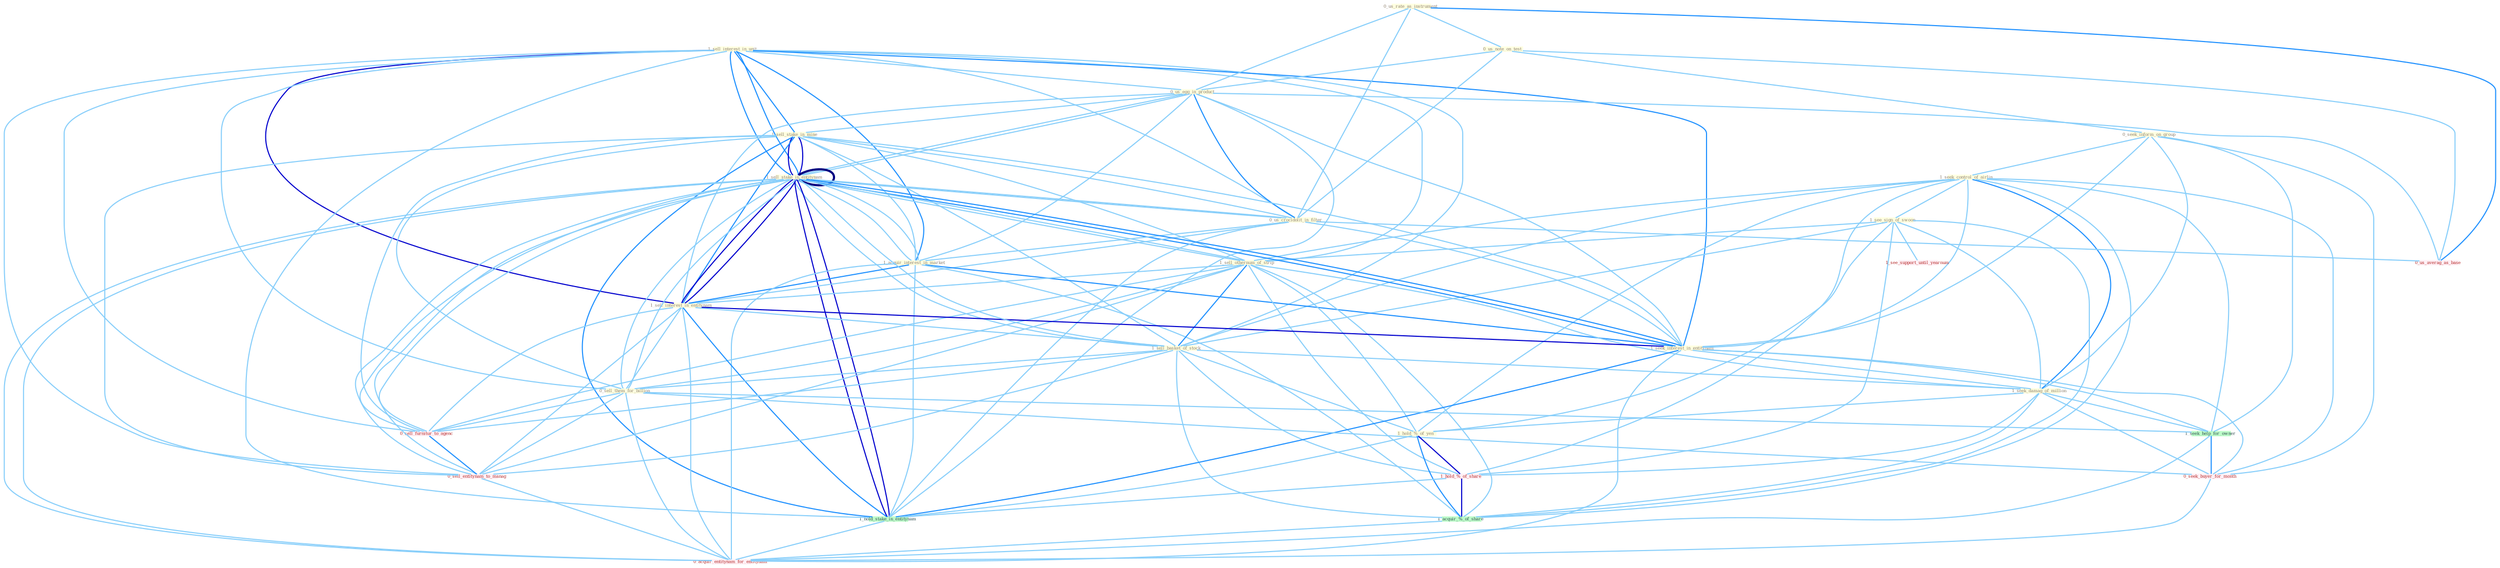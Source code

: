 Graph G{ 
    node
    [shape=polygon,style=filled,width=.5,height=.06,color="#BDFCC9",fixedsize=true,fontsize=4,
    fontcolor="#2f4f4f"];
    {node
    [color="#ffffe0", fontcolor="#8b7d6b"] "1_sell_interest_in_unit " "0_us_rate_as_instrument " "0_us_note_on_test " "0_us_egg_in_product " "0_seek_inform_on_group " "1_seek_control_of_airlin " "1_see_sign_of_swoon " "1_sell_stake_in_mine " "1_sell_stake_in_entitynam " "0_us_crocidolit_in_filter " "1_acquir_interest_in_market " "1_sell_othernum_of_strip " "1_sell_interest_in_entitynam " "1_sell_basket_of_stock " "1_seek_interest_in_entitynam " "1_seek_damag_of_million " "0_sell_them_for_billion " "1_sell_stake_in_entitynam " "1_hold_%_of_yen "}
{node [color="#fff0f5", fontcolor="#b22222"] "1_hold_%_of_share " "0_seek_buyer_for_month " "1_see_support_until_yearnum " "0_sell_furnitur_to_agenc " "0_us_averag_as_base " "0_sell_entitynam_to_manag " "0_acquir_entitynam_for_entitynam "}
edge [color="#B0E2FF"];

	"1_sell_interest_in_unit " -- "0_us_egg_in_product " [w="1", color="#87cefa" ];
	"1_sell_interest_in_unit " -- "1_sell_stake_in_mine " [w="2", color="#1e90ff" , len=0.8];
	"1_sell_interest_in_unit " -- "1_sell_stake_in_entitynam " [w="2", color="#1e90ff" , len=0.8];
	"1_sell_interest_in_unit " -- "0_us_crocidolit_in_filter " [w="1", color="#87cefa" ];
	"1_sell_interest_in_unit " -- "1_acquir_interest_in_market " [w="2", color="#1e90ff" , len=0.8];
	"1_sell_interest_in_unit " -- "1_sell_othernum_of_strip " [w="1", color="#87cefa" ];
	"1_sell_interest_in_unit " -- "1_sell_interest_in_entitynam " [w="3", color="#0000cd" , len=0.6];
	"1_sell_interest_in_unit " -- "1_sell_basket_of_stock " [w="1", color="#87cefa" ];
	"1_sell_interest_in_unit " -- "1_seek_interest_in_entitynam " [w="2", color="#1e90ff" , len=0.8];
	"1_sell_interest_in_unit " -- "0_sell_them_for_billion " [w="1", color="#87cefa" ];
	"1_sell_interest_in_unit " -- "1_sell_stake_in_entitynam " [w="2", color="#1e90ff" , len=0.8];
	"1_sell_interest_in_unit " -- "1_hold_stake_in_entitynam " [w="1", color="#87cefa" ];
	"1_sell_interest_in_unit " -- "0_sell_furnitur_to_agenc " [w="1", color="#87cefa" ];
	"1_sell_interest_in_unit " -- "0_sell_entitynam_to_manag " [w="1", color="#87cefa" ];
	"0_us_rate_as_instrument " -- "0_us_note_on_test " [w="1", color="#87cefa" ];
	"0_us_rate_as_instrument " -- "0_us_egg_in_product " [w="1", color="#87cefa" ];
	"0_us_rate_as_instrument " -- "0_us_crocidolit_in_filter " [w="1", color="#87cefa" ];
	"0_us_rate_as_instrument " -- "0_us_averag_as_base " [w="2", color="#1e90ff" , len=0.8];
	"0_us_note_on_test " -- "0_us_egg_in_product " [w="1", color="#87cefa" ];
	"0_us_note_on_test " -- "0_seek_inform_on_group " [w="1", color="#87cefa" ];
	"0_us_note_on_test " -- "0_us_crocidolit_in_filter " [w="1", color="#87cefa" ];
	"0_us_note_on_test " -- "0_us_averag_as_base " [w="1", color="#87cefa" ];
	"0_us_egg_in_product " -- "1_sell_stake_in_mine " [w="1", color="#87cefa" ];
	"0_us_egg_in_product " -- "1_sell_stake_in_entitynam " [w="1", color="#87cefa" ];
	"0_us_egg_in_product " -- "0_us_crocidolit_in_filter " [w="2", color="#1e90ff" , len=0.8];
	"0_us_egg_in_product " -- "1_acquir_interest_in_market " [w="1", color="#87cefa" ];
	"0_us_egg_in_product " -- "1_sell_interest_in_entitynam " [w="1", color="#87cefa" ];
	"0_us_egg_in_product " -- "1_seek_interest_in_entitynam " [w="1", color="#87cefa" ];
	"0_us_egg_in_product " -- "1_sell_stake_in_entitynam " [w="1", color="#87cefa" ];
	"0_us_egg_in_product " -- "1_hold_stake_in_entitynam " [w="1", color="#87cefa" ];
	"0_us_egg_in_product " -- "0_us_averag_as_base " [w="1", color="#87cefa" ];
	"0_seek_inform_on_group " -- "1_seek_control_of_airlin " [w="1", color="#87cefa" ];
	"0_seek_inform_on_group " -- "1_seek_interest_in_entitynam " [w="1", color="#87cefa" ];
	"0_seek_inform_on_group " -- "1_seek_damag_of_million " [w="1", color="#87cefa" ];
	"0_seek_inform_on_group " -- "1_seek_help_for_owner " [w="1", color="#87cefa" ];
	"0_seek_inform_on_group " -- "0_seek_buyer_for_month " [w="1", color="#87cefa" ];
	"1_seek_control_of_airlin " -- "1_see_sign_of_swoon " [w="1", color="#87cefa" ];
	"1_seek_control_of_airlin " -- "1_sell_othernum_of_strip " [w="1", color="#87cefa" ];
	"1_seek_control_of_airlin " -- "1_sell_basket_of_stock " [w="1", color="#87cefa" ];
	"1_seek_control_of_airlin " -- "1_seek_interest_in_entitynam " [w="1", color="#87cefa" ];
	"1_seek_control_of_airlin " -- "1_seek_damag_of_million " [w="2", color="#1e90ff" , len=0.8];
	"1_seek_control_of_airlin " -- "1_hold_%_of_yen " [w="1", color="#87cefa" ];
	"1_seek_control_of_airlin " -- "1_hold_%_of_share " [w="1", color="#87cefa" ];
	"1_seek_control_of_airlin " -- "1_seek_help_for_owner " [w="1", color="#87cefa" ];
	"1_seek_control_of_airlin " -- "0_seek_buyer_for_month " [w="1", color="#87cefa" ];
	"1_seek_control_of_airlin " -- "1_acquir_%_of_share " [w="1", color="#87cefa" ];
	"1_see_sign_of_swoon " -- "1_sell_othernum_of_strip " [w="1", color="#87cefa" ];
	"1_see_sign_of_swoon " -- "1_sell_basket_of_stock " [w="1", color="#87cefa" ];
	"1_see_sign_of_swoon " -- "1_seek_damag_of_million " [w="1", color="#87cefa" ];
	"1_see_sign_of_swoon " -- "1_hold_%_of_yen " [w="1", color="#87cefa" ];
	"1_see_sign_of_swoon " -- "1_hold_%_of_share " [w="1", color="#87cefa" ];
	"1_see_sign_of_swoon " -- "1_acquir_%_of_share " [w="1", color="#87cefa" ];
	"1_see_sign_of_swoon " -- "1_see_support_until_yearnum " [w="1", color="#87cefa" ];
	"1_sell_stake_in_mine " -- "1_sell_stake_in_entitynam " [w="3", color="#0000cd" , len=0.6];
	"1_sell_stake_in_mine " -- "0_us_crocidolit_in_filter " [w="1", color="#87cefa" ];
	"1_sell_stake_in_mine " -- "1_acquir_interest_in_market " [w="1", color="#87cefa" ];
	"1_sell_stake_in_mine " -- "1_sell_othernum_of_strip " [w="1", color="#87cefa" ];
	"1_sell_stake_in_mine " -- "1_sell_interest_in_entitynam " [w="2", color="#1e90ff" , len=0.8];
	"1_sell_stake_in_mine " -- "1_sell_basket_of_stock " [w="1", color="#87cefa" ];
	"1_sell_stake_in_mine " -- "1_seek_interest_in_entitynam " [w="1", color="#87cefa" ];
	"1_sell_stake_in_mine " -- "0_sell_them_for_billion " [w="1", color="#87cefa" ];
	"1_sell_stake_in_mine " -- "1_sell_stake_in_entitynam " [w="3", color="#0000cd" , len=0.6];
	"1_sell_stake_in_mine " -- "1_hold_stake_in_entitynam " [w="2", color="#1e90ff" , len=0.8];
	"1_sell_stake_in_mine " -- "0_sell_furnitur_to_agenc " [w="1", color="#87cefa" ];
	"1_sell_stake_in_mine " -- "0_sell_entitynam_to_manag " [w="1", color="#87cefa" ];
	"1_sell_stake_in_entitynam " -- "0_us_crocidolit_in_filter " [w="1", color="#87cefa" ];
	"1_sell_stake_in_entitynam " -- "1_acquir_interest_in_market " [w="1", color="#87cefa" ];
	"1_sell_stake_in_entitynam " -- "1_sell_othernum_of_strip " [w="1", color="#87cefa" ];
	"1_sell_stake_in_entitynam " -- "1_sell_interest_in_entitynam " [w="3", color="#0000cd" , len=0.6];
	"1_sell_stake_in_entitynam " -- "1_sell_basket_of_stock " [w="1", color="#87cefa" ];
	"1_sell_stake_in_entitynam " -- "1_seek_interest_in_entitynam " [w="2", color="#1e90ff" , len=0.8];
	"1_sell_stake_in_entitynam " -- "0_sell_them_for_billion " [w="1", color="#87cefa" ];
	"1_sell_stake_in_entitynam " -- "1_sell_stake_in_entitynam " [w="4", style=bold, color="#000080", len=0.4];
	"1_sell_stake_in_entitynam " -- "1_hold_stake_in_entitynam " [w="3", color="#0000cd" , len=0.6];
	"1_sell_stake_in_entitynam " -- "0_sell_furnitur_to_agenc " [w="1", color="#87cefa" ];
	"1_sell_stake_in_entitynam " -- "0_sell_entitynam_to_manag " [w="1", color="#87cefa" ];
	"1_sell_stake_in_entitynam " -- "0_acquir_entitynam_for_entitynam " [w="1", color="#87cefa" ];
	"0_us_crocidolit_in_filter " -- "1_acquir_interest_in_market " [w="1", color="#87cefa" ];
	"0_us_crocidolit_in_filter " -- "1_sell_interest_in_entitynam " [w="1", color="#87cefa" ];
	"0_us_crocidolit_in_filter " -- "1_seek_interest_in_entitynam " [w="1", color="#87cefa" ];
	"0_us_crocidolit_in_filter " -- "1_sell_stake_in_entitynam " [w="1", color="#87cefa" ];
	"0_us_crocidolit_in_filter " -- "1_hold_stake_in_entitynam " [w="1", color="#87cefa" ];
	"0_us_crocidolit_in_filter " -- "0_us_averag_as_base " [w="1", color="#87cefa" ];
	"1_acquir_interest_in_market " -- "1_sell_interest_in_entitynam " [w="2", color="#1e90ff" , len=0.8];
	"1_acquir_interest_in_market " -- "1_seek_interest_in_entitynam " [w="2", color="#1e90ff" , len=0.8];
	"1_acquir_interest_in_market " -- "1_sell_stake_in_entitynam " [w="1", color="#87cefa" ];
	"1_acquir_interest_in_market " -- "1_hold_stake_in_entitynam " [w="1", color="#87cefa" ];
	"1_acquir_interest_in_market " -- "1_acquir_%_of_share " [w="1", color="#87cefa" ];
	"1_acquir_interest_in_market " -- "0_acquir_entitynam_for_entitynam " [w="1", color="#87cefa" ];
	"1_sell_othernum_of_strip " -- "1_sell_interest_in_entitynam " [w="1", color="#87cefa" ];
	"1_sell_othernum_of_strip " -- "1_sell_basket_of_stock " [w="2", color="#1e90ff" , len=0.8];
	"1_sell_othernum_of_strip " -- "1_seek_damag_of_million " [w="1", color="#87cefa" ];
	"1_sell_othernum_of_strip " -- "0_sell_them_for_billion " [w="1", color="#87cefa" ];
	"1_sell_othernum_of_strip " -- "1_sell_stake_in_entitynam " [w="1", color="#87cefa" ];
	"1_sell_othernum_of_strip " -- "1_hold_%_of_yen " [w="1", color="#87cefa" ];
	"1_sell_othernum_of_strip " -- "1_hold_%_of_share " [w="1", color="#87cefa" ];
	"1_sell_othernum_of_strip " -- "1_acquir_%_of_share " [w="1", color="#87cefa" ];
	"1_sell_othernum_of_strip " -- "0_sell_furnitur_to_agenc " [w="1", color="#87cefa" ];
	"1_sell_othernum_of_strip " -- "0_sell_entitynam_to_manag " [w="1", color="#87cefa" ];
	"1_sell_interest_in_entitynam " -- "1_sell_basket_of_stock " [w="1", color="#87cefa" ];
	"1_sell_interest_in_entitynam " -- "1_seek_interest_in_entitynam " [w="3", color="#0000cd" , len=0.6];
	"1_sell_interest_in_entitynam " -- "0_sell_them_for_billion " [w="1", color="#87cefa" ];
	"1_sell_interest_in_entitynam " -- "1_sell_stake_in_entitynam " [w="3", color="#0000cd" , len=0.6];
	"1_sell_interest_in_entitynam " -- "1_hold_stake_in_entitynam " [w="2", color="#1e90ff" , len=0.8];
	"1_sell_interest_in_entitynam " -- "0_sell_furnitur_to_agenc " [w="1", color="#87cefa" ];
	"1_sell_interest_in_entitynam " -- "0_sell_entitynam_to_manag " [w="1", color="#87cefa" ];
	"1_sell_interest_in_entitynam " -- "0_acquir_entitynam_for_entitynam " [w="1", color="#87cefa" ];
	"1_sell_basket_of_stock " -- "1_seek_damag_of_million " [w="1", color="#87cefa" ];
	"1_sell_basket_of_stock " -- "0_sell_them_for_billion " [w="1", color="#87cefa" ];
	"1_sell_basket_of_stock " -- "1_sell_stake_in_entitynam " [w="1", color="#87cefa" ];
	"1_sell_basket_of_stock " -- "1_hold_%_of_yen " [w="1", color="#87cefa" ];
	"1_sell_basket_of_stock " -- "1_hold_%_of_share " [w="1", color="#87cefa" ];
	"1_sell_basket_of_stock " -- "1_acquir_%_of_share " [w="1", color="#87cefa" ];
	"1_sell_basket_of_stock " -- "0_sell_furnitur_to_agenc " [w="1", color="#87cefa" ];
	"1_sell_basket_of_stock " -- "0_sell_entitynam_to_manag " [w="1", color="#87cefa" ];
	"1_seek_interest_in_entitynam " -- "1_seek_damag_of_million " [w="1", color="#87cefa" ];
	"1_seek_interest_in_entitynam " -- "1_sell_stake_in_entitynam " [w="2", color="#1e90ff" , len=0.8];
	"1_seek_interest_in_entitynam " -- "1_hold_stake_in_entitynam " [w="2", color="#1e90ff" , len=0.8];
	"1_seek_interest_in_entitynam " -- "1_seek_help_for_owner " [w="1", color="#87cefa" ];
	"1_seek_interest_in_entitynam " -- "0_seek_buyer_for_month " [w="1", color="#87cefa" ];
	"1_seek_interest_in_entitynam " -- "0_acquir_entitynam_for_entitynam " [w="1", color="#87cefa" ];
	"1_seek_damag_of_million " -- "1_hold_%_of_yen " [w="1", color="#87cefa" ];
	"1_seek_damag_of_million " -- "1_hold_%_of_share " [w="1", color="#87cefa" ];
	"1_seek_damag_of_million " -- "1_seek_help_for_owner " [w="1", color="#87cefa" ];
	"1_seek_damag_of_million " -- "0_seek_buyer_for_month " [w="1", color="#87cefa" ];
	"1_seek_damag_of_million " -- "1_acquir_%_of_share " [w="1", color="#87cefa" ];
	"0_sell_them_for_billion " -- "1_sell_stake_in_entitynam " [w="1", color="#87cefa" ];
	"0_sell_them_for_billion " -- "1_seek_help_for_owner " [w="1", color="#87cefa" ];
	"0_sell_them_for_billion " -- "0_seek_buyer_for_month " [w="1", color="#87cefa" ];
	"0_sell_them_for_billion " -- "0_sell_furnitur_to_agenc " [w="1", color="#87cefa" ];
	"0_sell_them_for_billion " -- "0_sell_entitynam_to_manag " [w="1", color="#87cefa" ];
	"0_sell_them_for_billion " -- "0_acquir_entitynam_for_entitynam " [w="1", color="#87cefa" ];
	"1_sell_stake_in_entitynam " -- "1_hold_stake_in_entitynam " [w="3", color="#0000cd" , len=0.6];
	"1_sell_stake_in_entitynam " -- "0_sell_furnitur_to_agenc " [w="1", color="#87cefa" ];
	"1_sell_stake_in_entitynam " -- "0_sell_entitynam_to_manag " [w="1", color="#87cefa" ];
	"1_sell_stake_in_entitynam " -- "0_acquir_entitynam_for_entitynam " [w="1", color="#87cefa" ];
	"1_hold_%_of_yen " -- "1_hold_%_of_share " [w="3", color="#0000cd" , len=0.6];
	"1_hold_%_of_yen " -- "1_hold_stake_in_entitynam " [w="1", color="#87cefa" ];
	"1_hold_%_of_yen " -- "1_acquir_%_of_share " [w="2", color="#1e90ff" , len=0.8];
	"1_hold_%_of_share " -- "1_hold_stake_in_entitynam " [w="1", color="#87cefa" ];
	"1_hold_%_of_share " -- "1_acquir_%_of_share " [w="3", color="#0000cd" , len=0.6];
	"1_hold_stake_in_entitynam " -- "0_acquir_entitynam_for_entitynam " [w="1", color="#87cefa" ];
	"1_seek_help_for_owner " -- "0_seek_buyer_for_month " [w="2", color="#1e90ff" , len=0.8];
	"1_seek_help_for_owner " -- "0_acquir_entitynam_for_entitynam " [w="1", color="#87cefa" ];
	"0_seek_buyer_for_month " -- "0_acquir_entitynam_for_entitynam " [w="1", color="#87cefa" ];
	"1_acquir_%_of_share " -- "0_acquir_entitynam_for_entitynam " [w="1", color="#87cefa" ];
	"0_sell_furnitur_to_agenc " -- "0_sell_entitynam_to_manag " [w="2", color="#1e90ff" , len=0.8];
	"0_sell_entitynam_to_manag " -- "0_acquir_entitynam_for_entitynam " [w="1", color="#87cefa" ];
}